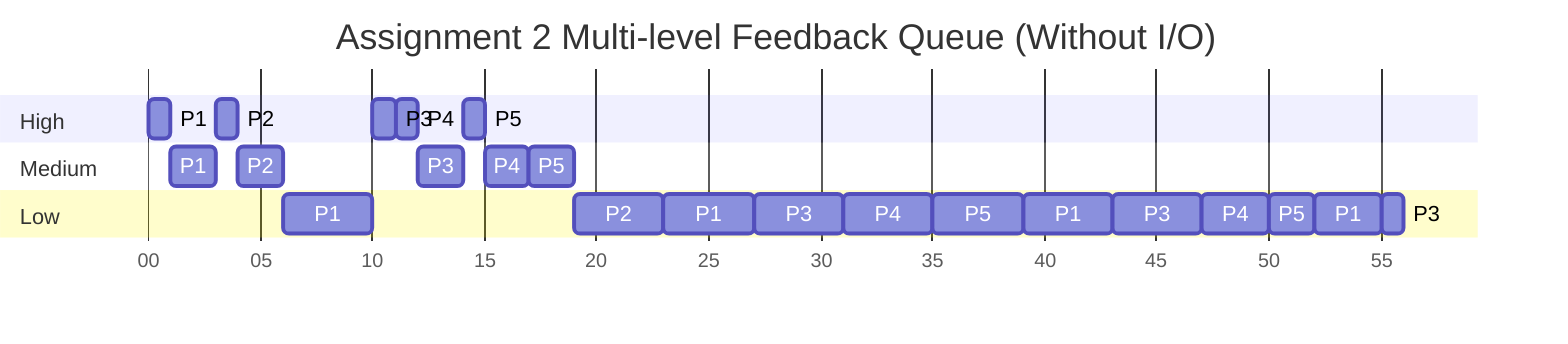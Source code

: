 ---
displayMode: compact
---

gantt
	title Assignment 2 Multi-level Feedback Queue (Without I/O)
    dateFormat ss
    axisFormat %S

    section High 
	P1: 00, 1s
	P2: 03, 1s
	P3: 10, 1s
	P4: 11, 1s
	P5: 14, 1s

    section Medium
	P1: 01, 2s
	P2: 04, 2s
	P3: 12, 2s
	P4: 15, 2s
	P5: 17, 2s

    section Low
	P1: 06, 4s
	P2: 19, 4s
	P1: 4s
	P3: 4s
	P4: 4s
	P5: 4s
	P1: 4s
	P3: 4s
	P4: 3s
	P5: 2s
	P1: 3s
	P3: 1s